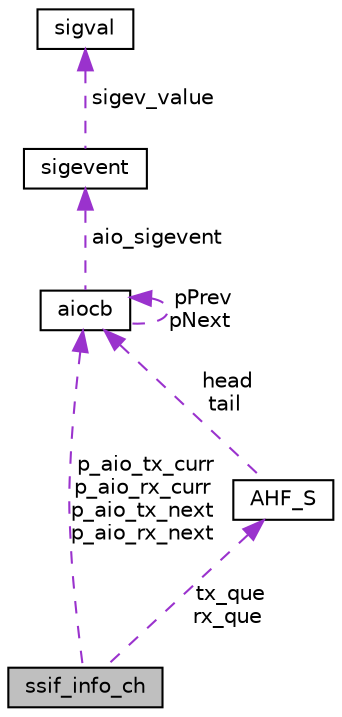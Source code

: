 digraph "ssif_info_ch"
{
 // LATEX_PDF_SIZE
  edge [fontname="Helvetica",fontsize="10",labelfontname="Helvetica",labelfontsize="10"];
  node [fontname="Helvetica",fontsize="10",shape=record];
  Node1 [label="ssif_info_ch",height=0.2,width=0.4,color="black", fillcolor="grey75", style="filled", fontcolor="black",tooltip=" "];
  Node2 -> Node1 [dir="back",color="darkorchid3",fontsize="10",style="dashed",label=" p_aio_tx_curr\np_aio_rx_curr\np_aio_tx_next\np_aio_rx_next" ,fontname="Helvetica"];
  Node2 [label="aiocb",height=0.2,width=0.4,color="black", fillcolor="white", style="filled",URL="$db/de9/structaiocb.html",tooltip=" "];
  Node2 -> Node2 [dir="back",color="darkorchid3",fontsize="10",style="dashed",label=" pPrev\npNext" ,fontname="Helvetica"];
  Node3 -> Node2 [dir="back",color="darkorchid3",fontsize="10",style="dashed",label=" aio_sigevent" ,fontname="Helvetica"];
  Node3 [label="sigevent",height=0.2,width=0.4,color="black", fillcolor="white", style="filled",URL="$d7/df9/structsigevent.html",tooltip=" "];
  Node4 -> Node3 [dir="back",color="darkorchid3",fontsize="10",style="dashed",label=" sigev_value" ,fontname="Helvetica"];
  Node4 [label="sigval",height=0.2,width=0.4,color="black", fillcolor="white", style="filled",URL="$d5/d3e/unionsigval.html",tooltip=" "];
  Node5 -> Node1 [dir="back",color="darkorchid3",fontsize="10",style="dashed",label=" tx_que\nrx_que" ,fontname="Helvetica"];
  Node5 [label="AHF_S",height=0.2,width=0.4,color="black", fillcolor="white", style="filled",URL="$dd/da8/structAHF__S.html",tooltip=" "];
  Node2 -> Node5 [dir="back",color="darkorchid3",fontsize="10",style="dashed",label=" head\ntail" ,fontname="Helvetica"];
}
